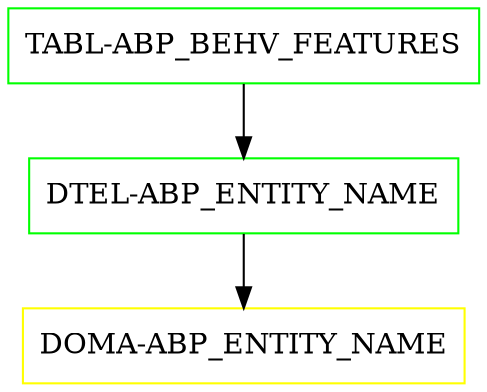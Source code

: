 digraph G {
  "TABL-ABP_BEHV_FEATURES" [shape=box,color=green];
  "DTEL-ABP_ENTITY_NAME" [shape=box,color=green,URL="./DTEL_ABP_ENTITY_NAME.html"];
  "DOMA-ABP_ENTITY_NAME" [shape=box,color=yellow,URL="./DOMA_ABP_ENTITY_NAME.html"];
  "TABL-ABP_BEHV_FEATURES" -> "DTEL-ABP_ENTITY_NAME";
  "DTEL-ABP_ENTITY_NAME" -> "DOMA-ABP_ENTITY_NAME";
}
